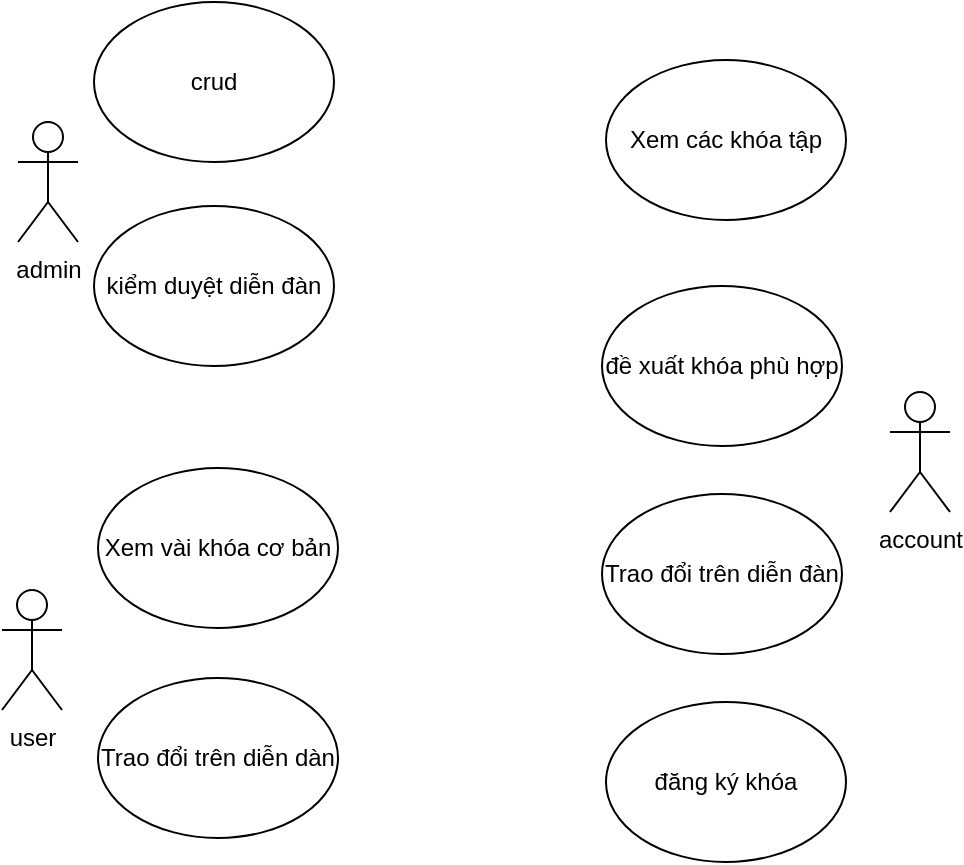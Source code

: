 <mxfile version="24.7.7">
  <diagram name="Trang-1" id="ZTjUGWj8MfJZq00Bett6">
    <mxGraphModel dx="1034" dy="449" grid="0" gridSize="10" guides="1" tooltips="1" connect="1" arrows="1" fold="1" page="1" pageScale="1" pageWidth="827" pageHeight="1169" math="0" shadow="0">
      <root>
        <mxCell id="0" />
        <mxCell id="1" parent="0" />
        <mxCell id="Kn3Lldye2FB-5q7pskft-1" value="admin" style="shape=umlActor;verticalLabelPosition=bottom;verticalAlign=top;html=1;outlineConnect=0;" vertex="1" parent="1">
          <mxGeometry x="206" y="182" width="30" height="60" as="geometry" />
        </mxCell>
        <mxCell id="Kn3Lldye2FB-5q7pskft-2" value="crud" style="ellipse;whiteSpace=wrap;html=1;" vertex="1" parent="1">
          <mxGeometry x="244" y="122" width="120" height="80" as="geometry" />
        </mxCell>
        <mxCell id="Kn3Lldye2FB-5q7pskft-3" value="kiểm duyệt diễn đàn" style="ellipse;whiteSpace=wrap;html=1;" vertex="1" parent="1">
          <mxGeometry x="244" y="224" width="120" height="80" as="geometry" />
        </mxCell>
        <mxCell id="Kn3Lldye2FB-5q7pskft-4" value="Xem các khóa tập" style="ellipse;whiteSpace=wrap;html=1;" vertex="1" parent="1">
          <mxGeometry x="500" y="151" width="120" height="80" as="geometry" />
        </mxCell>
        <mxCell id="Kn3Lldye2FB-5q7pskft-5" value="account" style="shape=umlActor;verticalLabelPosition=bottom;verticalAlign=top;html=1;outlineConnect=0;" vertex="1" parent="1">
          <mxGeometry x="642" y="317" width="30" height="60" as="geometry" />
        </mxCell>
        <mxCell id="Kn3Lldye2FB-5q7pskft-6" value="user" style="shape=umlActor;verticalLabelPosition=bottom;verticalAlign=top;html=1;outlineConnect=0;" vertex="1" parent="1">
          <mxGeometry x="198" y="416" width="30" height="60" as="geometry" />
        </mxCell>
        <mxCell id="Kn3Lldye2FB-5q7pskft-10" value="đề xuất khóa phù hợp" style="ellipse;whiteSpace=wrap;html=1;" vertex="1" parent="1">
          <mxGeometry x="498" y="264" width="120" height="80" as="geometry" />
        </mxCell>
        <mxCell id="Kn3Lldye2FB-5q7pskft-11" value="Trao đổi trên diễn đàn" style="ellipse;whiteSpace=wrap;html=1;" vertex="1" parent="1">
          <mxGeometry x="498" y="368" width="120" height="80" as="geometry" />
        </mxCell>
        <mxCell id="Kn3Lldye2FB-5q7pskft-12" value="Xem vài khóa cơ bản" style="ellipse;whiteSpace=wrap;html=1;" vertex="1" parent="1">
          <mxGeometry x="246" y="355" width="120" height="80" as="geometry" />
        </mxCell>
        <mxCell id="Kn3Lldye2FB-5q7pskft-13" value="Trao đổi trên diễn dàn" style="ellipse;whiteSpace=wrap;html=1;" vertex="1" parent="1">
          <mxGeometry x="246" y="460" width="120" height="80" as="geometry" />
        </mxCell>
        <mxCell id="Kn3Lldye2FB-5q7pskft-15" value="đăng ký khóa" style="ellipse;whiteSpace=wrap;html=1;" vertex="1" parent="1">
          <mxGeometry x="500" y="472" width="120" height="80" as="geometry" />
        </mxCell>
      </root>
    </mxGraphModel>
  </diagram>
</mxfile>
